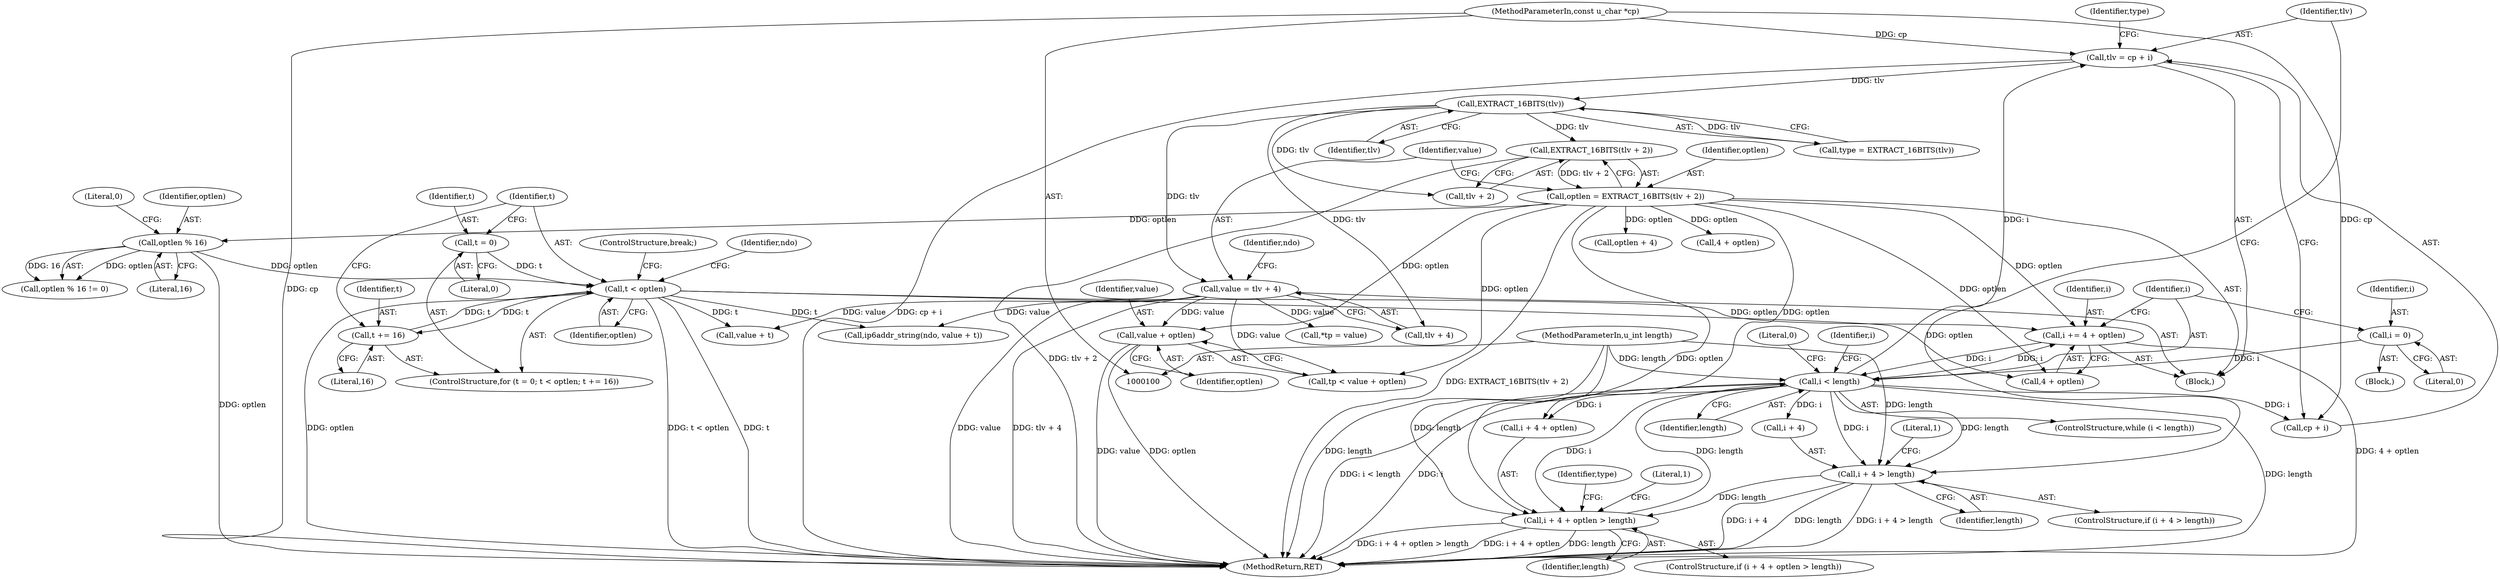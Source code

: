 digraph "0_tcpdump_39582c04cc5e34054b2936b423072fb9df2ff6ef@pointer" {
"1000246" [label="(Call,value + optlen)"];
"1000144" [label="(Call,value = tlv + 4)"];
"1000136" [label="(Call,EXTRACT_16BITS(tlv))"];
"1000129" [label="(Call,tlv = cp + i)"];
"1000102" [label="(MethodParameterIn,const u_char *cp)"];
"1000116" [label="(Call,i < length)"];
"1000112" [label="(Call,i = 0)"];
"1000269" [label="(Call,i += 4 + optlen)"];
"1000220" [label="(Call,t < optlen)"];
"1000217" [label="(Call,t = 0)"];
"1000223" [label="(Call,t += 16)"];
"1000202" [label="(Call,optlen % 16)"];
"1000138" [label="(Call,optlen = EXTRACT_16BITS(tlv + 2))"];
"1000140" [label="(Call,EXTRACT_16BITS(tlv + 2))"];
"1000184" [label="(Call,i + 4 + optlen > length)"];
"1000121" [label="(Call,i + 4 > length)"];
"1000103" [label="(MethodParameterIn,u_int length)"];
"1000139" [label="(Identifier,optlen)"];
"1000121" [label="(Call,i + 4 > length)"];
"1000224" [label="(Identifier,t)"];
"1000128" [label="(Literal,1)"];
"1000220" [label="(Call,t < optlen)"];
"1000247" [label="(Identifier,value)"];
"1000221" [label="(Identifier,t)"];
"1000122" [label="(Call,i + 4)"];
"1000246" [label="(Call,value + optlen)"];
"1000151" [label="(Identifier,ndo)"];
"1000137" [label="(Identifier,tlv)"];
"1000130" [label="(Identifier,tlv)"];
"1000270" [label="(Identifier,i)"];
"1000223" [label="(Call,t += 16)"];
"1000222" [label="(Identifier,optlen)"];
"1000180" [label="(Call,optlen + 4)"];
"1000205" [label="(Literal,0)"];
"1000225" [label="(Literal,16)"];
"1000248" [label="(Identifier,optlen)"];
"1000141" [label="(Call,tlv + 2)"];
"1000117" [label="(Identifier,i)"];
"1000140" [label="(Call,EXTRACT_16BITS(tlv + 2))"];
"1000204" [label="(Literal,16)"];
"1000113" [label="(Identifier,i)"];
"1000120" [label="(ControlStructure,if (i + 4 > length))"];
"1000184" [label="(Call,i + 4 + optlen > length)"];
"1000219" [label="(Literal,0)"];
"1000190" [label="(Identifier,length)"];
"1000119" [label="(Block,)"];
"1000118" [label="(Identifier,length)"];
"1000136" [label="(Call,EXTRACT_16BITS(tlv))"];
"1000138" [label="(Call,optlen = EXTRACT_16BITS(tlv + 2))"];
"1000135" [label="(Identifier,type)"];
"1000271" [label="(Call,4 + optlen)"];
"1000216" [label="(ControlStructure,for (t = 0; t < optlen; t += 16))"];
"1000203" [label="(Identifier,optlen)"];
"1000146" [label="(Call,tlv + 4)"];
"1000183" [label="(ControlStructure,if (i + 4 + optlen > length))"];
"1000129" [label="(Call,tlv = cp + i)"];
"1000217" [label="(Call,t = 0)"];
"1000240" [label="(Call,*tp = value)"];
"1000131" [label="(Call,cp + i)"];
"1000187" [label="(Call,4 + optlen)"];
"1000125" [label="(Identifier,length)"];
"1000112" [label="(Call,i = 0)"];
"1000103" [label="(MethodParameterIn,u_int length)"];
"1000102" [label="(MethodParameterIn,const u_char *cp)"];
"1000228" [label="(Identifier,ndo)"];
"1000202" [label="(Call,optlen % 16)"];
"1000275" [label="(Literal,0)"];
"1000233" [label="(Call,value + t)"];
"1000244" [label="(Call,tp < value + optlen)"];
"1000116" [label="(Call,i < length)"];
"1000269" [label="(Call,i += 4 + optlen)"];
"1000195" [label="(Identifier,type)"];
"1000115" [label="(ControlStructure,while (i < length))"];
"1000201" [label="(Call,optlen % 16 != 0)"];
"1000134" [label="(Call,type = EXTRACT_16BITS(tlv))"];
"1000114" [label="(Literal,0)"];
"1000231" [label="(Call,ip6addr_string(ndo, value + t))"];
"1000276" [label="(MethodReturn,RET)"];
"1000145" [label="(Identifier,value)"];
"1000218" [label="(Identifier,t)"];
"1000105" [label="(Block,)"];
"1000185" [label="(Call,i + 4 + optlen)"];
"1000193" [label="(Literal,1)"];
"1000236" [label="(ControlStructure,break;)"];
"1000123" [label="(Identifier,i)"];
"1000144" [label="(Call,value = tlv + 4)"];
"1000246" -> "1000244"  [label="AST: "];
"1000246" -> "1000248"  [label="CFG: "];
"1000247" -> "1000246"  [label="AST: "];
"1000248" -> "1000246"  [label="AST: "];
"1000244" -> "1000246"  [label="CFG: "];
"1000246" -> "1000276"  [label="DDG: optlen"];
"1000246" -> "1000276"  [label="DDG: value"];
"1000144" -> "1000246"  [label="DDG: value"];
"1000138" -> "1000246"  [label="DDG: optlen"];
"1000144" -> "1000119"  [label="AST: "];
"1000144" -> "1000146"  [label="CFG: "];
"1000145" -> "1000144"  [label="AST: "];
"1000146" -> "1000144"  [label="AST: "];
"1000151" -> "1000144"  [label="CFG: "];
"1000144" -> "1000276"  [label="DDG: value"];
"1000144" -> "1000276"  [label="DDG: tlv + 4"];
"1000136" -> "1000144"  [label="DDG: tlv"];
"1000144" -> "1000231"  [label="DDG: value"];
"1000144" -> "1000233"  [label="DDG: value"];
"1000144" -> "1000240"  [label="DDG: value"];
"1000144" -> "1000244"  [label="DDG: value"];
"1000136" -> "1000134"  [label="AST: "];
"1000136" -> "1000137"  [label="CFG: "];
"1000137" -> "1000136"  [label="AST: "];
"1000134" -> "1000136"  [label="CFG: "];
"1000136" -> "1000134"  [label="DDG: tlv"];
"1000129" -> "1000136"  [label="DDG: tlv"];
"1000136" -> "1000140"  [label="DDG: tlv"];
"1000136" -> "1000141"  [label="DDG: tlv"];
"1000136" -> "1000146"  [label="DDG: tlv"];
"1000129" -> "1000119"  [label="AST: "];
"1000129" -> "1000131"  [label="CFG: "];
"1000130" -> "1000129"  [label="AST: "];
"1000131" -> "1000129"  [label="AST: "];
"1000135" -> "1000129"  [label="CFG: "];
"1000129" -> "1000276"  [label="DDG: cp + i"];
"1000102" -> "1000129"  [label="DDG: cp"];
"1000116" -> "1000129"  [label="DDG: i"];
"1000102" -> "1000100"  [label="AST: "];
"1000102" -> "1000276"  [label="DDG: cp"];
"1000102" -> "1000131"  [label="DDG: cp"];
"1000116" -> "1000115"  [label="AST: "];
"1000116" -> "1000118"  [label="CFG: "];
"1000117" -> "1000116"  [label="AST: "];
"1000118" -> "1000116"  [label="AST: "];
"1000123" -> "1000116"  [label="CFG: "];
"1000275" -> "1000116"  [label="CFG: "];
"1000116" -> "1000276"  [label="DDG: i"];
"1000116" -> "1000276"  [label="DDG: length"];
"1000116" -> "1000276"  [label="DDG: i < length"];
"1000112" -> "1000116"  [label="DDG: i"];
"1000269" -> "1000116"  [label="DDG: i"];
"1000184" -> "1000116"  [label="DDG: length"];
"1000103" -> "1000116"  [label="DDG: length"];
"1000116" -> "1000121"  [label="DDG: i"];
"1000116" -> "1000121"  [label="DDG: length"];
"1000116" -> "1000122"  [label="DDG: i"];
"1000116" -> "1000131"  [label="DDG: i"];
"1000116" -> "1000184"  [label="DDG: i"];
"1000116" -> "1000185"  [label="DDG: i"];
"1000116" -> "1000269"  [label="DDG: i"];
"1000112" -> "1000105"  [label="AST: "];
"1000112" -> "1000114"  [label="CFG: "];
"1000113" -> "1000112"  [label="AST: "];
"1000114" -> "1000112"  [label="AST: "];
"1000117" -> "1000112"  [label="CFG: "];
"1000269" -> "1000119"  [label="AST: "];
"1000269" -> "1000271"  [label="CFG: "];
"1000270" -> "1000269"  [label="AST: "];
"1000271" -> "1000269"  [label="AST: "];
"1000117" -> "1000269"  [label="CFG: "];
"1000269" -> "1000276"  [label="DDG: 4 + optlen"];
"1000220" -> "1000269"  [label="DDG: optlen"];
"1000138" -> "1000269"  [label="DDG: optlen"];
"1000220" -> "1000216"  [label="AST: "];
"1000220" -> "1000222"  [label="CFG: "];
"1000221" -> "1000220"  [label="AST: "];
"1000222" -> "1000220"  [label="AST: "];
"1000228" -> "1000220"  [label="CFG: "];
"1000236" -> "1000220"  [label="CFG: "];
"1000220" -> "1000276"  [label="DDG: t"];
"1000220" -> "1000276"  [label="DDG: optlen"];
"1000220" -> "1000276"  [label="DDG: t < optlen"];
"1000217" -> "1000220"  [label="DDG: t"];
"1000223" -> "1000220"  [label="DDG: t"];
"1000202" -> "1000220"  [label="DDG: optlen"];
"1000220" -> "1000223"  [label="DDG: t"];
"1000220" -> "1000231"  [label="DDG: t"];
"1000220" -> "1000233"  [label="DDG: t"];
"1000220" -> "1000271"  [label="DDG: optlen"];
"1000217" -> "1000216"  [label="AST: "];
"1000217" -> "1000219"  [label="CFG: "];
"1000218" -> "1000217"  [label="AST: "];
"1000219" -> "1000217"  [label="AST: "];
"1000221" -> "1000217"  [label="CFG: "];
"1000223" -> "1000216"  [label="AST: "];
"1000223" -> "1000225"  [label="CFG: "];
"1000224" -> "1000223"  [label="AST: "];
"1000225" -> "1000223"  [label="AST: "];
"1000221" -> "1000223"  [label="CFG: "];
"1000202" -> "1000201"  [label="AST: "];
"1000202" -> "1000204"  [label="CFG: "];
"1000203" -> "1000202"  [label="AST: "];
"1000204" -> "1000202"  [label="AST: "];
"1000205" -> "1000202"  [label="CFG: "];
"1000202" -> "1000276"  [label="DDG: optlen"];
"1000202" -> "1000201"  [label="DDG: optlen"];
"1000202" -> "1000201"  [label="DDG: 16"];
"1000138" -> "1000202"  [label="DDG: optlen"];
"1000138" -> "1000119"  [label="AST: "];
"1000138" -> "1000140"  [label="CFG: "];
"1000139" -> "1000138"  [label="AST: "];
"1000140" -> "1000138"  [label="AST: "];
"1000145" -> "1000138"  [label="CFG: "];
"1000138" -> "1000276"  [label="DDG: EXTRACT_16BITS(tlv + 2)"];
"1000140" -> "1000138"  [label="DDG: tlv + 2"];
"1000138" -> "1000180"  [label="DDG: optlen"];
"1000138" -> "1000184"  [label="DDG: optlen"];
"1000138" -> "1000185"  [label="DDG: optlen"];
"1000138" -> "1000187"  [label="DDG: optlen"];
"1000138" -> "1000244"  [label="DDG: optlen"];
"1000138" -> "1000271"  [label="DDG: optlen"];
"1000140" -> "1000141"  [label="CFG: "];
"1000141" -> "1000140"  [label="AST: "];
"1000140" -> "1000276"  [label="DDG: tlv + 2"];
"1000184" -> "1000183"  [label="AST: "];
"1000184" -> "1000190"  [label="CFG: "];
"1000185" -> "1000184"  [label="AST: "];
"1000190" -> "1000184"  [label="AST: "];
"1000193" -> "1000184"  [label="CFG: "];
"1000195" -> "1000184"  [label="CFG: "];
"1000184" -> "1000276"  [label="DDG: i + 4 + optlen"];
"1000184" -> "1000276"  [label="DDG: length"];
"1000184" -> "1000276"  [label="DDG: i + 4 + optlen > length"];
"1000121" -> "1000184"  [label="DDG: length"];
"1000103" -> "1000184"  [label="DDG: length"];
"1000121" -> "1000120"  [label="AST: "];
"1000121" -> "1000125"  [label="CFG: "];
"1000122" -> "1000121"  [label="AST: "];
"1000125" -> "1000121"  [label="AST: "];
"1000128" -> "1000121"  [label="CFG: "];
"1000130" -> "1000121"  [label="CFG: "];
"1000121" -> "1000276"  [label="DDG: length"];
"1000121" -> "1000276"  [label="DDG: i + 4 > length"];
"1000121" -> "1000276"  [label="DDG: i + 4"];
"1000103" -> "1000121"  [label="DDG: length"];
"1000103" -> "1000100"  [label="AST: "];
"1000103" -> "1000276"  [label="DDG: length"];
}

